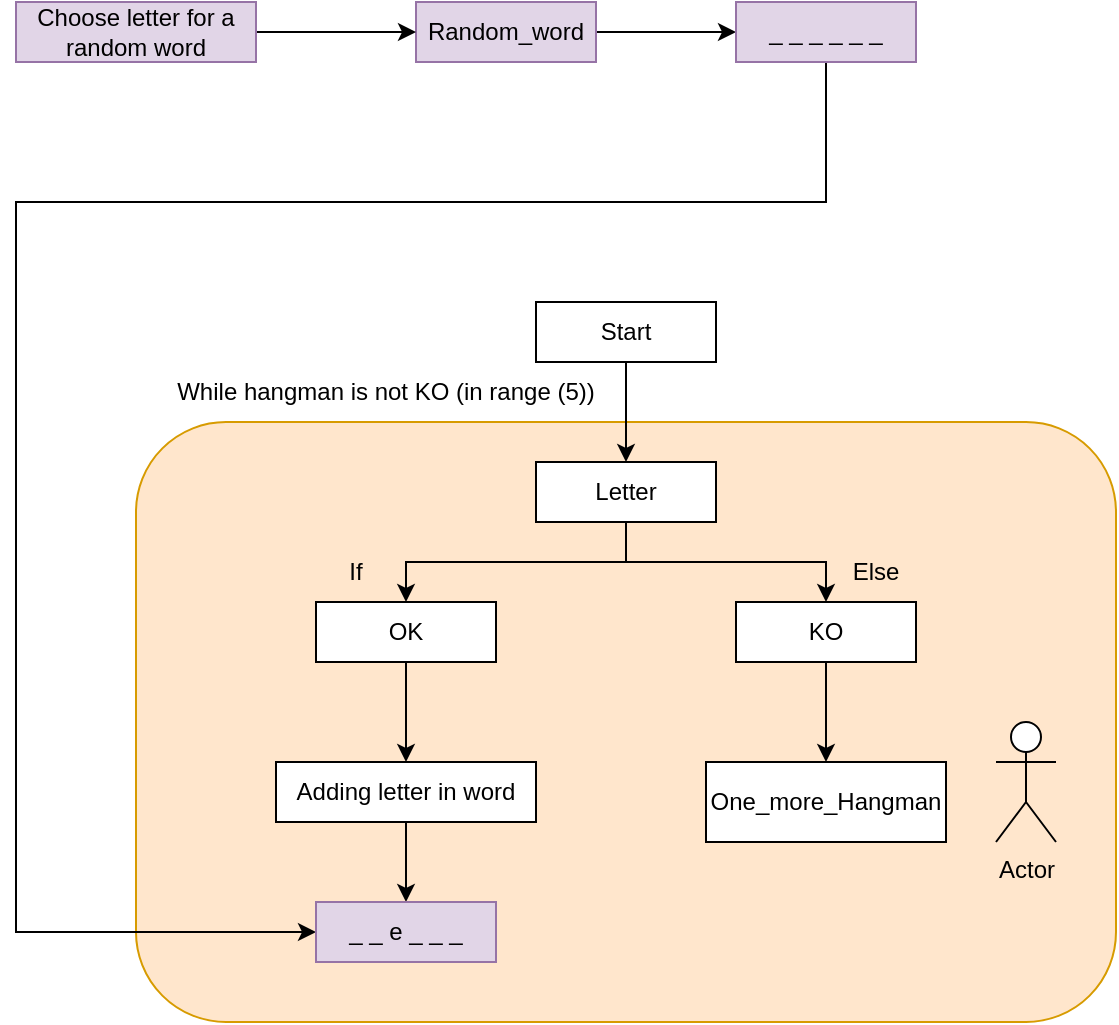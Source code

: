 <mxfile version="20.1.4" type="github">
  <diagram id="WuRpuoDM737MqYio57hu" name="Page-1">
    <mxGraphModel dx="946" dy="725" grid="1" gridSize="10" guides="1" tooltips="1" connect="1" arrows="1" fold="1" page="1" pageScale="1" pageWidth="827" pageHeight="1169" math="0" shadow="0">
      <root>
        <mxCell id="0" />
        <mxCell id="1" parent="0" />
        <mxCell id="tSlyqh6sYOtIdpk0KEPe-13" value="" style="rounded=1;whiteSpace=wrap;html=1;fillStyle=auto;fillColor=#ffe6cc;strokeColor=#d79b00;" vertex="1" parent="1">
          <mxGeometry x="140" y="300" width="490" height="300" as="geometry" />
        </mxCell>
        <mxCell id="tSlyqh6sYOtIdpk0KEPe-14" style="edgeStyle=orthogonalEdgeStyle;rounded=0;orthogonalLoop=1;jettySize=auto;html=1;exitX=0.5;exitY=1;exitDx=0;exitDy=0;" edge="1" parent="1" source="tSlyqh6sYOtIdpk0KEPe-1" target="tSlyqh6sYOtIdpk0KEPe-2">
          <mxGeometry relative="1" as="geometry" />
        </mxCell>
        <mxCell id="tSlyqh6sYOtIdpk0KEPe-1" value="Start" style="rounded=0;whiteSpace=wrap;html=1;" vertex="1" parent="1">
          <mxGeometry x="340" y="240" width="90" height="30" as="geometry" />
        </mxCell>
        <mxCell id="tSlyqh6sYOtIdpk0KEPe-5" style="edgeStyle=orthogonalEdgeStyle;rounded=0;orthogonalLoop=1;jettySize=auto;html=1;exitX=0.5;exitY=1;exitDx=0;exitDy=0;entryX=0.5;entryY=0;entryDx=0;entryDy=0;" edge="1" parent="1" source="tSlyqh6sYOtIdpk0KEPe-2" target="tSlyqh6sYOtIdpk0KEPe-3">
          <mxGeometry relative="1" as="geometry" />
        </mxCell>
        <mxCell id="tSlyqh6sYOtIdpk0KEPe-7" style="edgeStyle=orthogonalEdgeStyle;rounded=0;orthogonalLoop=1;jettySize=auto;html=1;exitX=0.5;exitY=1;exitDx=0;exitDy=0;entryX=0.5;entryY=0;entryDx=0;entryDy=0;" edge="1" parent="1" source="tSlyqh6sYOtIdpk0KEPe-2" target="tSlyqh6sYOtIdpk0KEPe-4">
          <mxGeometry relative="1" as="geometry" />
        </mxCell>
        <mxCell id="tSlyqh6sYOtIdpk0KEPe-2" value="Letter" style="rounded=0;whiteSpace=wrap;html=1;" vertex="1" parent="1">
          <mxGeometry x="340" y="320" width="90" height="30" as="geometry" />
        </mxCell>
        <mxCell id="tSlyqh6sYOtIdpk0KEPe-10" style="edgeStyle=orthogonalEdgeStyle;rounded=0;orthogonalLoop=1;jettySize=auto;html=1;exitX=0.5;exitY=1;exitDx=0;exitDy=0;entryX=0.5;entryY=0;entryDx=0;entryDy=0;" edge="1" parent="1" source="tSlyqh6sYOtIdpk0KEPe-3" target="tSlyqh6sYOtIdpk0KEPe-9">
          <mxGeometry relative="1" as="geometry" />
        </mxCell>
        <mxCell id="tSlyqh6sYOtIdpk0KEPe-3" value="OK" style="rounded=0;whiteSpace=wrap;html=1;" vertex="1" parent="1">
          <mxGeometry x="230" y="390" width="90" height="30" as="geometry" />
        </mxCell>
        <mxCell id="tSlyqh6sYOtIdpk0KEPe-12" style="edgeStyle=orthogonalEdgeStyle;rounded=0;orthogonalLoop=1;jettySize=auto;html=1;exitX=0.5;exitY=1;exitDx=0;exitDy=0;" edge="1" parent="1" source="tSlyqh6sYOtIdpk0KEPe-4" target="tSlyqh6sYOtIdpk0KEPe-11">
          <mxGeometry relative="1" as="geometry" />
        </mxCell>
        <mxCell id="tSlyqh6sYOtIdpk0KEPe-4" value="KO" style="rounded=0;whiteSpace=wrap;html=1;" vertex="1" parent="1">
          <mxGeometry x="440" y="390" width="90" height="30" as="geometry" />
        </mxCell>
        <mxCell id="tSlyqh6sYOtIdpk0KEPe-27" style="edgeStyle=orthogonalEdgeStyle;rounded=0;orthogonalLoop=1;jettySize=auto;html=1;exitX=0.5;exitY=1;exitDx=0;exitDy=0;" edge="1" parent="1" source="tSlyqh6sYOtIdpk0KEPe-9" target="tSlyqh6sYOtIdpk0KEPe-26">
          <mxGeometry relative="1" as="geometry" />
        </mxCell>
        <mxCell id="tSlyqh6sYOtIdpk0KEPe-9" value="Adding letter in word" style="rounded=0;whiteSpace=wrap;html=1;" vertex="1" parent="1">
          <mxGeometry x="210" y="470" width="130" height="30" as="geometry" />
        </mxCell>
        <mxCell id="tSlyqh6sYOtIdpk0KEPe-11" value="One_more_Hangman" style="rounded=0;whiteSpace=wrap;html=1;" vertex="1" parent="1">
          <mxGeometry x="425" y="470" width="120" height="40" as="geometry" />
        </mxCell>
        <mxCell id="tSlyqh6sYOtIdpk0KEPe-15" value="Actor" style="shape=umlActor;verticalLabelPosition=bottom;verticalAlign=top;html=1;outlineConnect=0;fillStyle=auto;" vertex="1" parent="1">
          <mxGeometry x="570" y="450" width="30" height="60" as="geometry" />
        </mxCell>
        <mxCell id="tSlyqh6sYOtIdpk0KEPe-16" value="If" style="text;html=1;strokeColor=none;fillColor=none;align=center;verticalAlign=middle;whiteSpace=wrap;rounded=0;fillStyle=auto;" vertex="1" parent="1">
          <mxGeometry x="220" y="360" width="60" height="30" as="geometry" />
        </mxCell>
        <mxCell id="tSlyqh6sYOtIdpk0KEPe-18" value="Else" style="text;html=1;strokeColor=none;fillColor=none;align=center;verticalAlign=middle;whiteSpace=wrap;rounded=0;fillStyle=auto;" vertex="1" parent="1">
          <mxGeometry x="480" y="360" width="60" height="30" as="geometry" />
        </mxCell>
        <mxCell id="tSlyqh6sYOtIdpk0KEPe-19" value="While hangman is not KO (in range (5))" style="text;html=1;strokeColor=none;fillColor=none;align=center;verticalAlign=middle;whiteSpace=wrap;rounded=0;fillStyle=auto;" vertex="1" parent="1">
          <mxGeometry x="150" y="270" width="230" height="30" as="geometry" />
        </mxCell>
        <mxCell id="tSlyqh6sYOtIdpk0KEPe-25" style="edgeStyle=orthogonalEdgeStyle;rounded=0;orthogonalLoop=1;jettySize=auto;html=1;exitX=1;exitY=0.5;exitDx=0;exitDy=0;entryX=0;entryY=0.5;entryDx=0;entryDy=0;" edge="1" parent="1" source="tSlyqh6sYOtIdpk0KEPe-20" target="tSlyqh6sYOtIdpk0KEPe-24">
          <mxGeometry relative="1" as="geometry" />
        </mxCell>
        <mxCell id="tSlyqh6sYOtIdpk0KEPe-20" value="Random_word" style="rounded=0;whiteSpace=wrap;html=1;fillColor=#e1d5e7;strokeColor=#9673a6;" vertex="1" parent="1">
          <mxGeometry x="280" y="90" width="90" height="30" as="geometry" />
        </mxCell>
        <mxCell id="tSlyqh6sYOtIdpk0KEPe-23" style="edgeStyle=orthogonalEdgeStyle;rounded=0;orthogonalLoop=1;jettySize=auto;html=1;exitX=1;exitY=0.5;exitDx=0;exitDy=0;entryX=0;entryY=0.5;entryDx=0;entryDy=0;" edge="1" parent="1" source="tSlyqh6sYOtIdpk0KEPe-22" target="tSlyqh6sYOtIdpk0KEPe-20">
          <mxGeometry relative="1" as="geometry" />
        </mxCell>
        <mxCell id="tSlyqh6sYOtIdpk0KEPe-22" value="Choose letter for a random word" style="rounded=0;whiteSpace=wrap;html=1;fillColor=#e1d5e7;strokeColor=#9673a6;" vertex="1" parent="1">
          <mxGeometry x="80" y="90" width="120" height="30" as="geometry" />
        </mxCell>
        <mxCell id="tSlyqh6sYOtIdpk0KEPe-28" style="edgeStyle=orthogonalEdgeStyle;rounded=0;orthogonalLoop=1;jettySize=auto;html=1;exitX=0.5;exitY=1;exitDx=0;exitDy=0;entryX=0;entryY=0.5;entryDx=0;entryDy=0;" edge="1" parent="1" source="tSlyqh6sYOtIdpk0KEPe-24" target="tSlyqh6sYOtIdpk0KEPe-26">
          <mxGeometry relative="1" as="geometry">
            <Array as="points">
              <mxPoint x="485" y="190" />
              <mxPoint x="80" y="190" />
              <mxPoint x="80" y="555" />
            </Array>
          </mxGeometry>
        </mxCell>
        <mxCell id="tSlyqh6sYOtIdpk0KEPe-24" value="_ _ _ _ _ _" style="rounded=0;whiteSpace=wrap;html=1;fillColor=#e1d5e7;strokeColor=#9673a6;" vertex="1" parent="1">
          <mxGeometry x="440" y="90" width="90" height="30" as="geometry" />
        </mxCell>
        <mxCell id="tSlyqh6sYOtIdpk0KEPe-26" value="_ _ e _ _ _" style="rounded=0;whiteSpace=wrap;html=1;fillColor=#e1d5e7;strokeColor=#9673a6;" vertex="1" parent="1">
          <mxGeometry x="230" y="540" width="90" height="30" as="geometry" />
        </mxCell>
      </root>
    </mxGraphModel>
  </diagram>
</mxfile>
